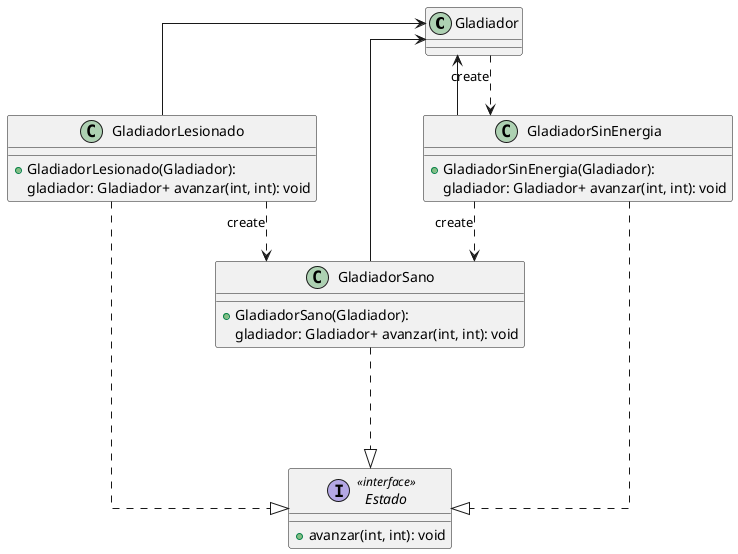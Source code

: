 @startuml

skinparam linetype ortho

class Gladiador {
}

class GladiadorSano {
    + GladiadorSano(Gladiador):
    gladiador: Gladiador+ avanzar(int, int): void
}
class GladiadorLesionado {
    + GladiadorLesionado(Gladiador):
    gladiador: Gladiador+ avanzar(int, int): void
}
class GladiadorSinEnergia {
    + GladiadorSinEnergia(Gladiador):
    gladiador: Gladiador+ avanzar(int, int): void
}

interface Estado << interface >> {
    + avanzar(int, int): void
}

Gladiador <-- GladiadorLesionado
Gladiador <-- GladiadorSano
Gladiador <-- GladiadorSinEnergia

GladiadorLesionado .-> GladiadorSano : "«create»"
GladiadorSinEnergia .-> GladiadorSano : "«create»"
Gladiador .-> GladiadorSinEnergia : "«create»"

GladiadorLesionado   .--^  Estado
GladiadorSano        .--^  Estado
GladiadorSinEnergia  .--^  Estado
@enduml